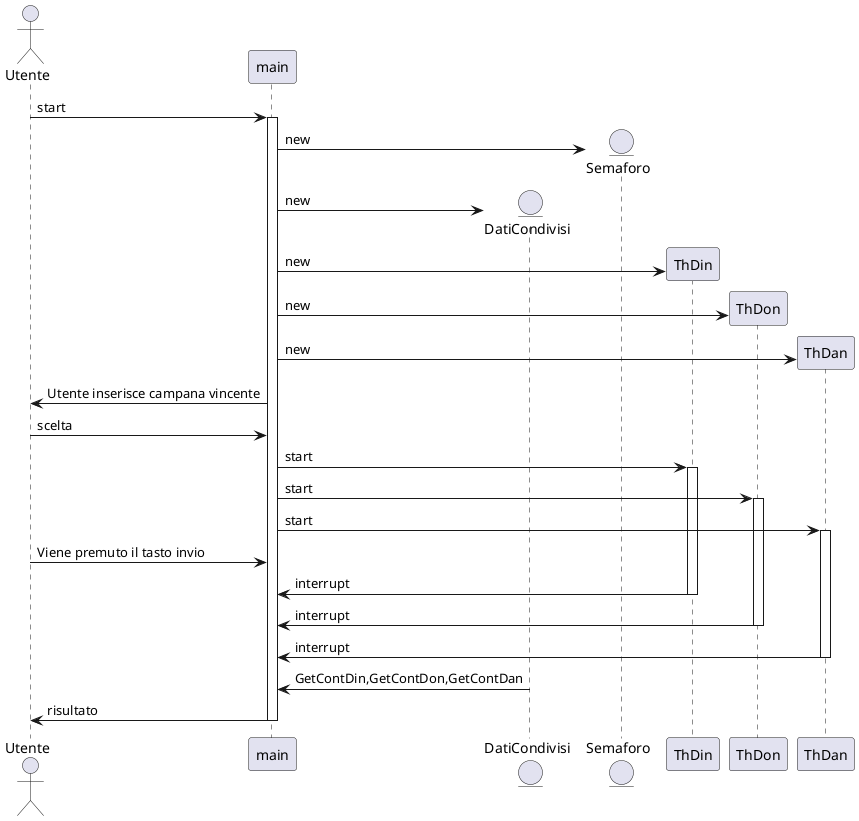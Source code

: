 @startuml
actor Utente
participant main
entity DatiCondivisi
entity Semaforo

Utente -> main ++ : start
main -> Semaforo ** : new
main -> DatiCondivisi ** : new

main -> ThDin ** : new
main -> ThDon ** : new
main -> ThDan ** : new

main -> Utente : Utente inserisce campana vincente
Utente -> main : scelta

main -> ThDin ++ : start
main -> ThDon ++ : start
main -> ThDan ++ : start

Utente -> main : Viene premuto il tasto invio


ThDin -> main -- : interrupt
ThDon -> main -- : interrupt
ThDan -> main -- : interrupt

DatiCondivisi -> main : GetContDin,GetContDon,GetContDan
main -> Utente: risultato
deactivate main
@enduml